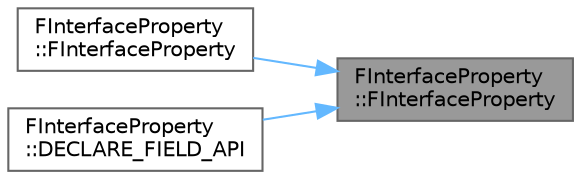 digraph "FInterfaceProperty::FInterfaceProperty"
{
 // INTERACTIVE_SVG=YES
 // LATEX_PDF_SIZE
  bgcolor="transparent";
  edge [fontname=Helvetica,fontsize=10,labelfontname=Helvetica,labelfontsize=10];
  node [fontname=Helvetica,fontsize=10,shape=box,height=0.2,width=0.4];
  rankdir="RL";
  Node1 [id="Node000001",label="FInterfaceProperty\l::FInterfaceProperty",height=0.2,width=0.4,color="gray40", fillcolor="grey60", style="filled", fontcolor="black",tooltip=" "];
  Node1 -> Node2 [id="edge1_Node000001_Node000002",dir="back",color="steelblue1",style="solid",tooltip=" "];
  Node2 [id="Node000002",label="FInterfaceProperty\l::FInterfaceProperty",height=0.2,width=0.4,color="grey40", fillcolor="white", style="filled",URL="$d9/dd5/classFInterfaceProperty.html#afa615d3dd04eccea4eb0162af1882775",tooltip="Constructor used for constructing compiled in properties."];
  Node1 -> Node3 [id="edge2_Node000001_Node000003",dir="back",color="steelblue1",style="solid",tooltip=" "];
  Node3 [id="Node000003",label="FInterfaceProperty\l::DECLARE_FIELD_API",height=0.2,width=0.4,color="grey40", fillcolor="white", style="filled",URL="$d9/dd5/classFInterfaceProperty.html#a25c12cd9007272c5ebc4a914341a5a74",tooltip="The native interface class that this interface property refers to."];
}
